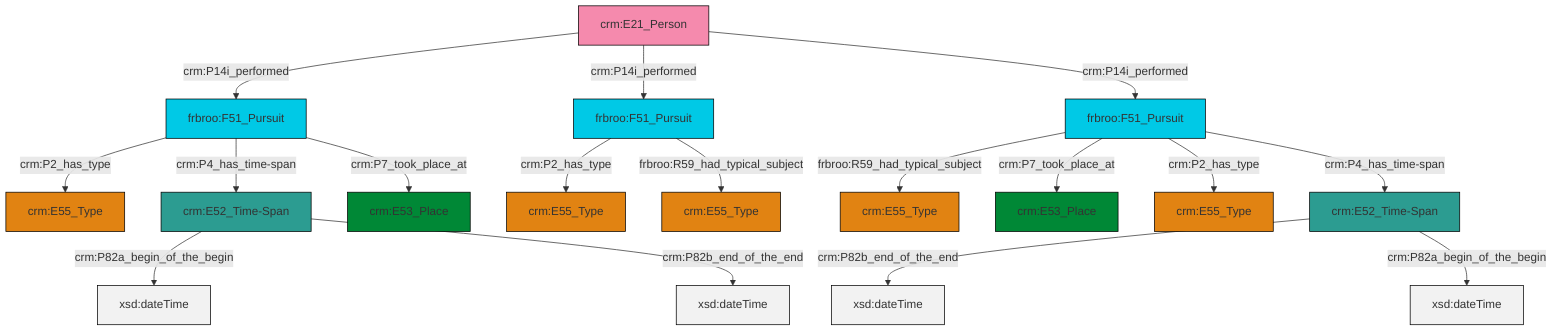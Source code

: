 graph TD
classDef Literal fill:#f2f2f2,stroke:#000000;
classDef CRM_Entity fill:#FFFFFF,stroke:#000000;
classDef Temporal_Entity fill:#00C9E6, stroke:#000000;
classDef Type fill:#E18312, stroke:#000000;
classDef Time-Span fill:#2C9C91, stroke:#000000;
classDef Appellation fill:#FFEB7F, stroke:#000000;
classDef Place fill:#008836, stroke:#000000;
classDef Persistent_Item fill:#B266B2, stroke:#000000;
classDef Conceptual_Object fill:#FFD700, stroke:#000000;
classDef Physical_Thing fill:#D2B48C, stroke:#000000;
classDef Actor fill:#f58aad, stroke:#000000;
classDef PC_Classes fill:#4ce600, stroke:#000000;
classDef Multi fill:#cccccc,stroke:#000000;

0["frbroo:F51_Pursuit"]:::Temporal_Entity -->|frbroo:R59_had_typical_subject| 1["crm:E55_Type"]:::Type
4["crm:E52_Time-Span"]:::Time-Span -->|crm:P82b_end_of_the_end| 5[xsd:dateTime]:::Literal
2["crm:E21_Person"]:::Actor -->|crm:P14i_performed| 8["frbroo:F51_Pursuit"]:::Temporal_Entity
0["frbroo:F51_Pursuit"]:::Temporal_Entity -->|crm:P7_took_place_at| 11["crm:E53_Place"]:::Place
2["crm:E21_Person"]:::Actor -->|crm:P14i_performed| 12["frbroo:F51_Pursuit"]:::Temporal_Entity
13["crm:E52_Time-Span"]:::Time-Span -->|crm:P82a_begin_of_the_begin| 14[xsd:dateTime]:::Literal
12["frbroo:F51_Pursuit"]:::Temporal_Entity -->|crm:P2_has_type| 20["crm:E55_Type"]:::Type
4["crm:E52_Time-Span"]:::Time-Span -->|crm:P82a_begin_of_the_begin| 22[xsd:dateTime]:::Literal
0["frbroo:F51_Pursuit"]:::Temporal_Entity -->|crm:P2_has_type| 18["crm:E55_Type"]:::Type
2["crm:E21_Person"]:::Actor -->|crm:P14i_performed| 0["frbroo:F51_Pursuit"]:::Temporal_Entity
0["frbroo:F51_Pursuit"]:::Temporal_Entity -->|crm:P4_has_time-span| 4["crm:E52_Time-Span"]:::Time-Span
8["frbroo:F51_Pursuit"]:::Temporal_Entity -->|crm:P2_has_type| 15["crm:E55_Type"]:::Type
13["crm:E52_Time-Span"]:::Time-Span -->|crm:P82b_end_of_the_end| 29[xsd:dateTime]:::Literal
8["frbroo:F51_Pursuit"]:::Temporal_Entity -->|crm:P4_has_time-span| 13["crm:E52_Time-Span"]:::Time-Span
8["frbroo:F51_Pursuit"]:::Temporal_Entity -->|crm:P7_took_place_at| 23["crm:E53_Place"]:::Place
12["frbroo:F51_Pursuit"]:::Temporal_Entity -->|frbroo:R59_had_typical_subject| 6["crm:E55_Type"]:::Type